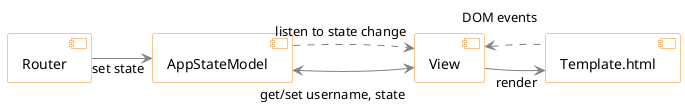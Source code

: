 @startuml
    left to right direction

    skinparam component {
        BackgroundColor White
        BorderColor #fd891c
        ArrowColor #808285
    }
    skinparam note {
        BackgroundColor #ffcc00
        BorderColor #ff6665
    }
    skinparam stereotypeCBackgroundColor #9d65a9
    skinparam shadowing false


    component Router

    component AppStateModel

    component View

    component Template.html

    Router --> "set state" AppStateModel

    AppStateModel <---> "get/set username, state" View
    AppStateModel ...> "listen to state change" View
    View --> "render" Template.html
    View <.. "DOM events" Template.html
@enduml
